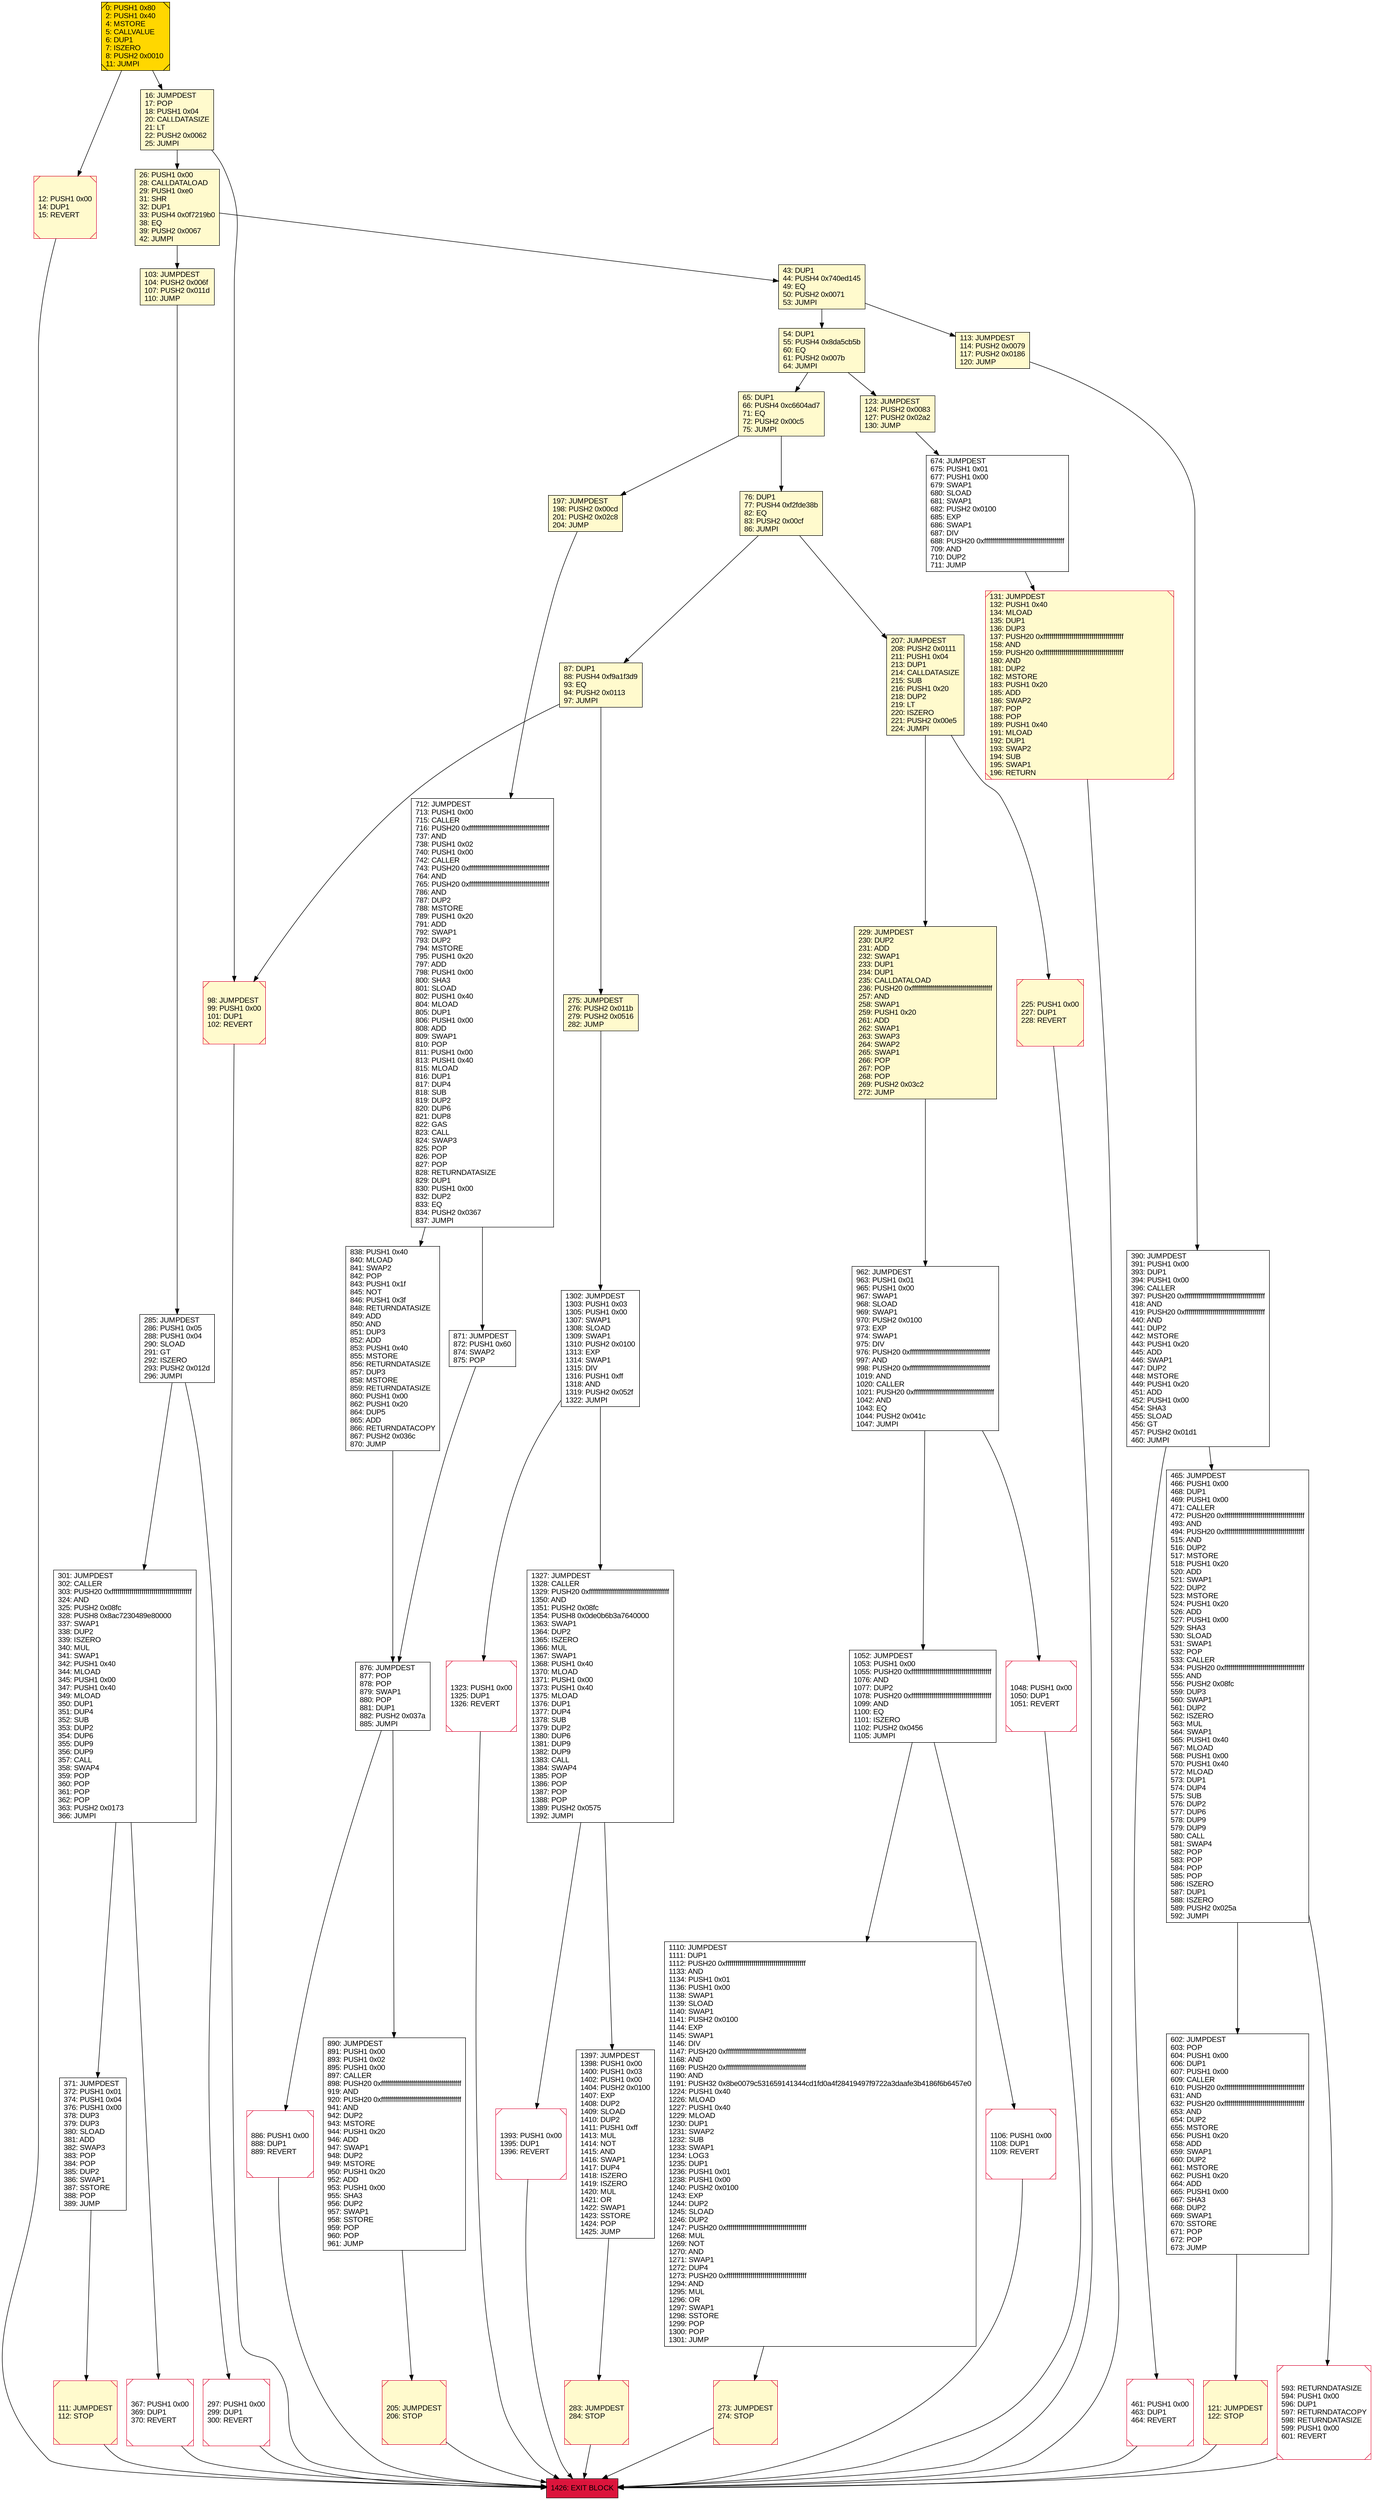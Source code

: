 digraph G {
bgcolor=transparent rankdir=UD;
node [shape=box style=filled color=black fillcolor=white fontname=arial fontcolor=black];
273 [label="273: JUMPDEST\l274: STOP\l" fillcolor=lemonchiffon shape=Msquare color=crimson ];
285 [label="285: JUMPDEST\l286: PUSH1 0x05\l288: PUSH1 0x04\l290: SLOAD\l291: GT\l292: ISZERO\l293: PUSH2 0x012d\l296: JUMPI\l" ];
297 [label="297: PUSH1 0x00\l299: DUP1\l300: REVERT\l" shape=Msquare color=crimson ];
1323 [label="1323: PUSH1 0x00\l1325: DUP1\l1326: REVERT\l" shape=Msquare color=crimson ];
26 [label="26: PUSH1 0x00\l28: CALLDATALOAD\l29: PUSH1 0xe0\l31: SHR\l32: DUP1\l33: PUSH4 0x0f7219b0\l38: EQ\l39: PUSH2 0x0067\l42: JUMPI\l" fillcolor=lemonchiffon ];
890 [label="890: JUMPDEST\l891: PUSH1 0x00\l893: PUSH1 0x02\l895: PUSH1 0x00\l897: CALLER\l898: PUSH20 0xffffffffffffffffffffffffffffffffffffffff\l919: AND\l920: PUSH20 0xffffffffffffffffffffffffffffffffffffffff\l941: AND\l942: DUP2\l943: MSTORE\l944: PUSH1 0x20\l946: ADD\l947: SWAP1\l948: DUP2\l949: MSTORE\l950: PUSH1 0x20\l952: ADD\l953: PUSH1 0x00\l955: SHA3\l956: DUP2\l957: SWAP1\l958: SSTORE\l959: POP\l960: POP\l961: JUMP\l" ];
283 [label="283: JUMPDEST\l284: STOP\l" fillcolor=lemonchiffon shape=Msquare color=crimson ];
87 [label="87: DUP1\l88: PUSH4 0xf9a1f3d9\l93: EQ\l94: PUSH2 0x0113\l97: JUMPI\l" fillcolor=lemonchiffon ];
1426 [label="1426: EXIT BLOCK\l" fillcolor=crimson ];
275 [label="275: JUMPDEST\l276: PUSH2 0x011b\l279: PUSH2 0x0516\l282: JUMP\l" fillcolor=lemonchiffon ];
1327 [label="1327: JUMPDEST\l1328: CALLER\l1329: PUSH20 0xffffffffffffffffffffffffffffffffffffffff\l1350: AND\l1351: PUSH2 0x08fc\l1354: PUSH8 0x0de0b6b3a7640000\l1363: SWAP1\l1364: DUP2\l1365: ISZERO\l1366: MUL\l1367: SWAP1\l1368: PUSH1 0x40\l1370: MLOAD\l1371: PUSH1 0x00\l1373: PUSH1 0x40\l1375: MLOAD\l1376: DUP1\l1377: DUP4\l1378: SUB\l1379: DUP2\l1380: DUP6\l1381: DUP9\l1382: DUP9\l1383: CALL\l1384: SWAP4\l1385: POP\l1386: POP\l1387: POP\l1388: POP\l1389: PUSH2 0x0575\l1392: JUMPI\l" ];
0 [label="0: PUSH1 0x80\l2: PUSH1 0x40\l4: MSTORE\l5: CALLVALUE\l6: DUP1\l7: ISZERO\l8: PUSH2 0x0010\l11: JUMPI\l" fillcolor=lemonchiffon shape=Msquare fillcolor=gold ];
76 [label="76: DUP1\l77: PUSH4 0xf2fde38b\l82: EQ\l83: PUSH2 0x00cf\l86: JUMPI\l" fillcolor=lemonchiffon ];
465 [label="465: JUMPDEST\l466: PUSH1 0x00\l468: DUP1\l469: PUSH1 0x00\l471: CALLER\l472: PUSH20 0xffffffffffffffffffffffffffffffffffffffff\l493: AND\l494: PUSH20 0xffffffffffffffffffffffffffffffffffffffff\l515: AND\l516: DUP2\l517: MSTORE\l518: PUSH1 0x20\l520: ADD\l521: SWAP1\l522: DUP2\l523: MSTORE\l524: PUSH1 0x20\l526: ADD\l527: PUSH1 0x00\l529: SHA3\l530: SLOAD\l531: SWAP1\l532: POP\l533: CALLER\l534: PUSH20 0xffffffffffffffffffffffffffffffffffffffff\l555: AND\l556: PUSH2 0x08fc\l559: DUP3\l560: SWAP1\l561: DUP2\l562: ISZERO\l563: MUL\l564: SWAP1\l565: PUSH1 0x40\l567: MLOAD\l568: PUSH1 0x00\l570: PUSH1 0x40\l572: MLOAD\l573: DUP1\l574: DUP4\l575: SUB\l576: DUP2\l577: DUP6\l578: DUP9\l579: DUP9\l580: CALL\l581: SWAP4\l582: POP\l583: POP\l584: POP\l585: POP\l586: ISZERO\l587: DUP1\l588: ISZERO\l589: PUSH2 0x025a\l592: JUMPI\l" ];
1110 [label="1110: JUMPDEST\l1111: DUP1\l1112: PUSH20 0xffffffffffffffffffffffffffffffffffffffff\l1133: AND\l1134: PUSH1 0x01\l1136: PUSH1 0x00\l1138: SWAP1\l1139: SLOAD\l1140: SWAP1\l1141: PUSH2 0x0100\l1144: EXP\l1145: SWAP1\l1146: DIV\l1147: PUSH20 0xffffffffffffffffffffffffffffffffffffffff\l1168: AND\l1169: PUSH20 0xffffffffffffffffffffffffffffffffffffffff\l1190: AND\l1191: PUSH32 0x8be0079c531659141344cd1fd0a4f28419497f9722a3daafe3b4186f6b6457e0\l1224: PUSH1 0x40\l1226: MLOAD\l1227: PUSH1 0x40\l1229: MLOAD\l1230: DUP1\l1231: SWAP2\l1232: SUB\l1233: SWAP1\l1234: LOG3\l1235: DUP1\l1236: PUSH1 0x01\l1238: PUSH1 0x00\l1240: PUSH2 0x0100\l1243: EXP\l1244: DUP2\l1245: SLOAD\l1246: DUP2\l1247: PUSH20 0xffffffffffffffffffffffffffffffffffffffff\l1268: MUL\l1269: NOT\l1270: AND\l1271: SWAP1\l1272: DUP4\l1273: PUSH20 0xffffffffffffffffffffffffffffffffffffffff\l1294: AND\l1295: MUL\l1296: OR\l1297: SWAP1\l1298: SSTORE\l1299: POP\l1300: POP\l1301: JUMP\l" ];
602 [label="602: JUMPDEST\l603: POP\l604: PUSH1 0x00\l606: DUP1\l607: PUSH1 0x00\l609: CALLER\l610: PUSH20 0xffffffffffffffffffffffffffffffffffffffff\l631: AND\l632: PUSH20 0xffffffffffffffffffffffffffffffffffffffff\l653: AND\l654: DUP2\l655: MSTORE\l656: PUSH1 0x20\l658: ADD\l659: SWAP1\l660: DUP2\l661: MSTORE\l662: PUSH1 0x20\l664: ADD\l665: PUSH1 0x00\l667: SHA3\l668: DUP2\l669: SWAP1\l670: SSTORE\l671: POP\l672: POP\l673: JUMP\l" ];
12 [label="12: PUSH1 0x00\l14: DUP1\l15: REVERT\l" fillcolor=lemonchiffon shape=Msquare color=crimson ];
16 [label="16: JUMPDEST\l17: POP\l18: PUSH1 0x04\l20: CALLDATASIZE\l21: LT\l22: PUSH2 0x0062\l25: JUMPI\l" fillcolor=lemonchiffon ];
123 [label="123: JUMPDEST\l124: PUSH2 0x0083\l127: PUSH2 0x02a2\l130: JUMP\l" fillcolor=lemonchiffon ];
197 [label="197: JUMPDEST\l198: PUSH2 0x00cd\l201: PUSH2 0x02c8\l204: JUMP\l" fillcolor=lemonchiffon ];
962 [label="962: JUMPDEST\l963: PUSH1 0x01\l965: PUSH1 0x00\l967: SWAP1\l968: SLOAD\l969: SWAP1\l970: PUSH2 0x0100\l973: EXP\l974: SWAP1\l975: DIV\l976: PUSH20 0xffffffffffffffffffffffffffffffffffffffff\l997: AND\l998: PUSH20 0xffffffffffffffffffffffffffffffffffffffff\l1019: AND\l1020: CALLER\l1021: PUSH20 0xffffffffffffffffffffffffffffffffffffffff\l1042: AND\l1043: EQ\l1044: PUSH2 0x041c\l1047: JUMPI\l" ];
207 [label="207: JUMPDEST\l208: PUSH2 0x0111\l211: PUSH1 0x04\l213: DUP1\l214: CALLDATASIZE\l215: SUB\l216: PUSH1 0x20\l218: DUP2\l219: LT\l220: ISZERO\l221: PUSH2 0x00e5\l224: JUMPI\l" fillcolor=lemonchiffon ];
1048 [label="1048: PUSH1 0x00\l1050: DUP1\l1051: REVERT\l" shape=Msquare color=crimson ];
113 [label="113: JUMPDEST\l114: PUSH2 0x0079\l117: PUSH2 0x0186\l120: JUMP\l" fillcolor=lemonchiffon ];
674 [label="674: JUMPDEST\l675: PUSH1 0x01\l677: PUSH1 0x00\l679: SWAP1\l680: SLOAD\l681: SWAP1\l682: PUSH2 0x0100\l685: EXP\l686: SWAP1\l687: DIV\l688: PUSH20 0xffffffffffffffffffffffffffffffffffffffff\l709: AND\l710: DUP2\l711: JUMP\l" ];
225 [label="225: PUSH1 0x00\l227: DUP1\l228: REVERT\l" fillcolor=lemonchiffon shape=Msquare color=crimson ];
593 [label="593: RETURNDATASIZE\l594: PUSH1 0x00\l596: DUP1\l597: RETURNDATACOPY\l598: RETURNDATASIZE\l599: PUSH1 0x00\l601: REVERT\l" shape=Msquare color=crimson ];
103 [label="103: JUMPDEST\l104: PUSH2 0x006f\l107: PUSH2 0x011d\l110: JUMP\l" fillcolor=lemonchiffon ];
390 [label="390: JUMPDEST\l391: PUSH1 0x00\l393: DUP1\l394: PUSH1 0x00\l396: CALLER\l397: PUSH20 0xffffffffffffffffffffffffffffffffffffffff\l418: AND\l419: PUSH20 0xffffffffffffffffffffffffffffffffffffffff\l440: AND\l441: DUP2\l442: MSTORE\l443: PUSH1 0x20\l445: ADD\l446: SWAP1\l447: DUP2\l448: MSTORE\l449: PUSH1 0x20\l451: ADD\l452: PUSH1 0x00\l454: SHA3\l455: SLOAD\l456: GT\l457: PUSH2 0x01d1\l460: JUMPI\l" ];
367 [label="367: PUSH1 0x00\l369: DUP1\l370: REVERT\l" shape=Msquare color=crimson ];
131 [label="131: JUMPDEST\l132: PUSH1 0x40\l134: MLOAD\l135: DUP1\l136: DUP3\l137: PUSH20 0xffffffffffffffffffffffffffffffffffffffff\l158: AND\l159: PUSH20 0xffffffffffffffffffffffffffffffffffffffff\l180: AND\l181: DUP2\l182: MSTORE\l183: PUSH1 0x20\l185: ADD\l186: SWAP2\l187: POP\l188: POP\l189: PUSH1 0x40\l191: MLOAD\l192: DUP1\l193: SWAP2\l194: SUB\l195: SWAP1\l196: RETURN\l" fillcolor=lemonchiffon shape=Msquare color=crimson ];
1393 [label="1393: PUSH1 0x00\l1395: DUP1\l1396: REVERT\l" shape=Msquare color=crimson ];
54 [label="54: DUP1\l55: PUSH4 0x8da5cb5b\l60: EQ\l61: PUSH2 0x007b\l64: JUMPI\l" fillcolor=lemonchiffon ];
1052 [label="1052: JUMPDEST\l1053: PUSH1 0x00\l1055: PUSH20 0xffffffffffffffffffffffffffffffffffffffff\l1076: AND\l1077: DUP2\l1078: PUSH20 0xffffffffffffffffffffffffffffffffffffffff\l1099: AND\l1100: EQ\l1101: ISZERO\l1102: PUSH2 0x0456\l1105: JUMPI\l" ];
886 [label="886: PUSH1 0x00\l888: DUP1\l889: REVERT\l" shape=Msquare color=crimson ];
205 [label="205: JUMPDEST\l206: STOP\l" fillcolor=lemonchiffon shape=Msquare color=crimson ];
43 [label="43: DUP1\l44: PUSH4 0x740ed145\l49: EQ\l50: PUSH2 0x0071\l53: JUMPI\l" fillcolor=lemonchiffon ];
371 [label="371: JUMPDEST\l372: PUSH1 0x01\l374: PUSH1 0x04\l376: PUSH1 0x00\l378: DUP3\l379: DUP3\l380: SLOAD\l381: ADD\l382: SWAP3\l383: POP\l384: POP\l385: DUP2\l386: SWAP1\l387: SSTORE\l388: POP\l389: JUMP\l" ];
229 [label="229: JUMPDEST\l230: DUP2\l231: ADD\l232: SWAP1\l233: DUP1\l234: DUP1\l235: CALLDATALOAD\l236: PUSH20 0xffffffffffffffffffffffffffffffffffffffff\l257: AND\l258: SWAP1\l259: PUSH1 0x20\l261: ADD\l262: SWAP1\l263: SWAP3\l264: SWAP2\l265: SWAP1\l266: POP\l267: POP\l268: POP\l269: PUSH2 0x03c2\l272: JUMP\l" fillcolor=lemonchiffon ];
871 [label="871: JUMPDEST\l872: PUSH1 0x60\l874: SWAP2\l875: POP\l" ];
98 [label="98: JUMPDEST\l99: PUSH1 0x00\l101: DUP1\l102: REVERT\l" fillcolor=lemonchiffon shape=Msquare color=crimson ];
1302 [label="1302: JUMPDEST\l1303: PUSH1 0x03\l1305: PUSH1 0x00\l1307: SWAP1\l1308: SLOAD\l1309: SWAP1\l1310: PUSH2 0x0100\l1313: EXP\l1314: SWAP1\l1315: DIV\l1316: PUSH1 0xff\l1318: AND\l1319: PUSH2 0x052f\l1322: JUMPI\l" ];
461 [label="461: PUSH1 0x00\l463: DUP1\l464: REVERT\l" shape=Msquare color=crimson ];
1397 [label="1397: JUMPDEST\l1398: PUSH1 0x00\l1400: PUSH1 0x03\l1402: PUSH1 0x00\l1404: PUSH2 0x0100\l1407: EXP\l1408: DUP2\l1409: SLOAD\l1410: DUP2\l1411: PUSH1 0xff\l1413: MUL\l1414: NOT\l1415: AND\l1416: SWAP1\l1417: DUP4\l1418: ISZERO\l1419: ISZERO\l1420: MUL\l1421: OR\l1422: SWAP1\l1423: SSTORE\l1424: POP\l1425: JUMP\l" ];
121 [label="121: JUMPDEST\l122: STOP\l" fillcolor=lemonchiffon shape=Msquare color=crimson ];
65 [label="65: DUP1\l66: PUSH4 0xc6604ad7\l71: EQ\l72: PUSH2 0x00c5\l75: JUMPI\l" fillcolor=lemonchiffon ];
1106 [label="1106: PUSH1 0x00\l1108: DUP1\l1109: REVERT\l" shape=Msquare color=crimson ];
876 [label="876: JUMPDEST\l877: POP\l878: POP\l879: SWAP1\l880: POP\l881: DUP1\l882: PUSH2 0x037a\l885: JUMPI\l" ];
301 [label="301: JUMPDEST\l302: CALLER\l303: PUSH20 0xffffffffffffffffffffffffffffffffffffffff\l324: AND\l325: PUSH2 0x08fc\l328: PUSH8 0x8ac7230489e80000\l337: SWAP1\l338: DUP2\l339: ISZERO\l340: MUL\l341: SWAP1\l342: PUSH1 0x40\l344: MLOAD\l345: PUSH1 0x00\l347: PUSH1 0x40\l349: MLOAD\l350: DUP1\l351: DUP4\l352: SUB\l353: DUP2\l354: DUP6\l355: DUP9\l356: DUP9\l357: CALL\l358: SWAP4\l359: POP\l360: POP\l361: POP\l362: POP\l363: PUSH2 0x0173\l366: JUMPI\l" ];
111 [label="111: JUMPDEST\l112: STOP\l" fillcolor=lemonchiffon shape=Msquare color=crimson ];
712 [label="712: JUMPDEST\l713: PUSH1 0x00\l715: CALLER\l716: PUSH20 0xffffffffffffffffffffffffffffffffffffffff\l737: AND\l738: PUSH1 0x02\l740: PUSH1 0x00\l742: CALLER\l743: PUSH20 0xffffffffffffffffffffffffffffffffffffffff\l764: AND\l765: PUSH20 0xffffffffffffffffffffffffffffffffffffffff\l786: AND\l787: DUP2\l788: MSTORE\l789: PUSH1 0x20\l791: ADD\l792: SWAP1\l793: DUP2\l794: MSTORE\l795: PUSH1 0x20\l797: ADD\l798: PUSH1 0x00\l800: SHA3\l801: SLOAD\l802: PUSH1 0x40\l804: MLOAD\l805: DUP1\l806: PUSH1 0x00\l808: ADD\l809: SWAP1\l810: POP\l811: PUSH1 0x00\l813: PUSH1 0x40\l815: MLOAD\l816: DUP1\l817: DUP4\l818: SUB\l819: DUP2\l820: DUP6\l821: DUP8\l822: GAS\l823: CALL\l824: SWAP3\l825: POP\l826: POP\l827: POP\l828: RETURNDATASIZE\l829: DUP1\l830: PUSH1 0x00\l832: DUP2\l833: EQ\l834: PUSH2 0x0367\l837: JUMPI\l" ];
838 [label="838: PUSH1 0x40\l840: MLOAD\l841: SWAP2\l842: POP\l843: PUSH1 0x1f\l845: NOT\l846: PUSH1 0x3f\l848: RETURNDATASIZE\l849: ADD\l850: AND\l851: DUP3\l852: ADD\l853: PUSH1 0x40\l855: MSTORE\l856: RETURNDATASIZE\l857: DUP3\l858: MSTORE\l859: RETURNDATASIZE\l860: PUSH1 0x00\l862: PUSH1 0x20\l864: DUP5\l865: ADD\l866: RETURNDATACOPY\l867: PUSH2 0x036c\l870: JUMP\l" ];
285 -> 297;
87 -> 275;
838 -> 876;
712 -> 838;
465 -> 602;
962 -> 1048;
76 -> 87;
43 -> 54;
123 -> 674;
273 -> 1426;
1323 -> 1426;
297 -> 1426;
283 -> 1426;
871 -> 876;
712 -> 871;
54 -> 65;
1110 -> 273;
371 -> 111;
1052 -> 1106;
76 -> 207;
301 -> 371;
390 -> 461;
0 -> 16;
1048 -> 1426;
876 -> 886;
0 -> 12;
301 -> 367;
16 -> 26;
12 -> 1426;
65 -> 197;
131 -> 1426;
1393 -> 1426;
103 -> 285;
1327 -> 1393;
886 -> 1426;
26 -> 103;
602 -> 121;
197 -> 712;
205 -> 1426;
26 -> 43;
225 -> 1426;
16 -> 98;
229 -> 962;
890 -> 205;
593 -> 1426;
207 -> 229;
367 -> 1426;
43 -> 113;
962 -> 1052;
1106 -> 1426;
1302 -> 1323;
54 -> 123;
1397 -> 283;
111 -> 1426;
390 -> 465;
465 -> 593;
674 -> 131;
65 -> 76;
285 -> 301;
1052 -> 1110;
98 -> 1426;
87 -> 98;
113 -> 390;
876 -> 890;
207 -> 225;
1327 -> 1397;
275 -> 1302;
1302 -> 1327;
461 -> 1426;
121 -> 1426;
}